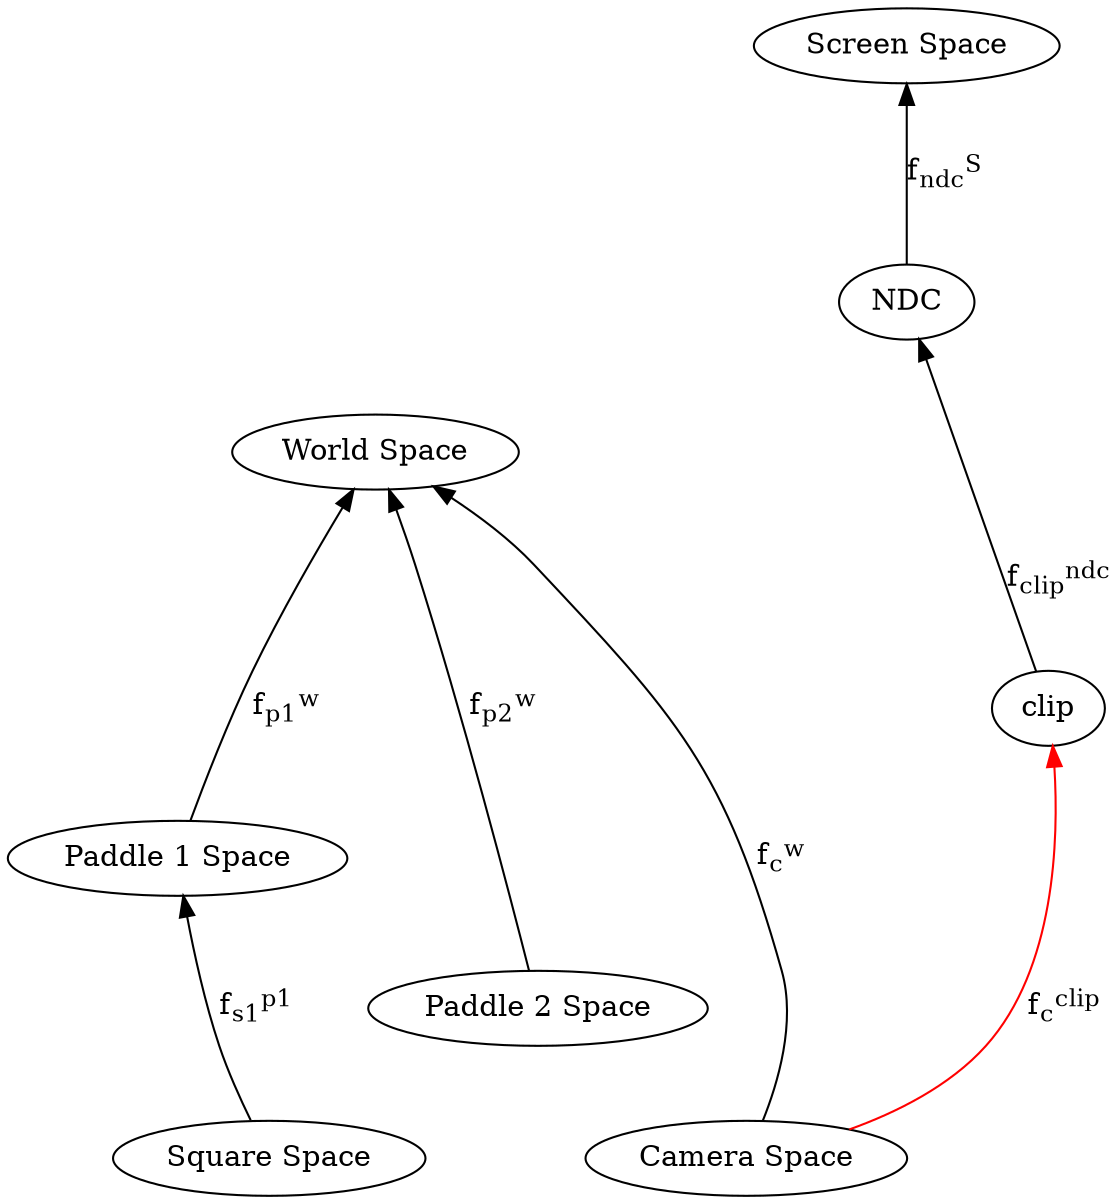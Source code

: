 digraph {
    rankdir="BT"
    nodesep=1
    ranksep=1
    p1 [label = "Paddle 1 Space"];
    s1 [label = "Square Space"];
    p2 [label = "Paddle 2 Space"] ;
    cs [label = "Camera Space"];
    ws [label = "World Space"];
    ndc [label = "NDC"];
    p1 -> ws  [label=<f<SUB>p1</SUB><SUP>w</SUP>>,weight="0.2"];
    s1 -> p1  [label=<f<SUB>s1</SUB><SUP>p1</SUP>>,weight="0.2"];
    p2 -> ws [label=<f<SUB>p2</SUB><SUP>w</SUP>>,weight="0.2"];
    cs -> ws [label=<f<SUB>c</SUB><SUP>w</SUP>>,weight="0.2"];
    cs -> clip [label=<f<SUB>c</SUB><SUP>clip</SUP>>,weight="0.2" color="red"];
    clip -> ndc [label=<f<SUB>clip</SUB><SUP>ndc</SUP>>,weight="0.2"];
    ndc -> "Screen Space" [label=<f<SUB>ndc</SUB><SUP>S</SUP>>];
}
